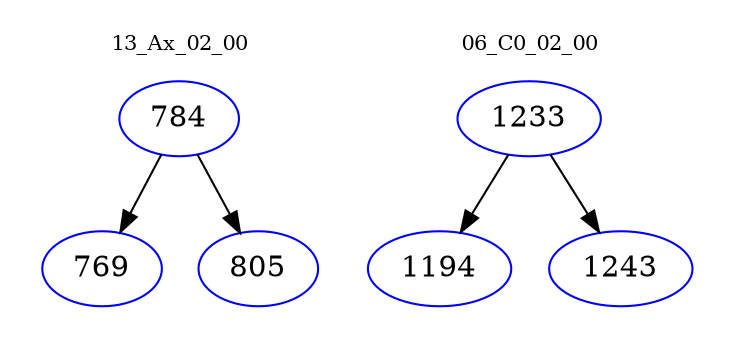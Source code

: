 digraph{
subgraph cluster_0 {
color = white
label = "13_Ax_02_00";
fontsize=10;
T0_784 [label="784", color="blue"]
T0_784 -> T0_769 [color="black"]
T0_769 [label="769", color="blue"]
T0_784 -> T0_805 [color="black"]
T0_805 [label="805", color="blue"]
}
subgraph cluster_1 {
color = white
label = "06_C0_02_00";
fontsize=10;
T1_1233 [label="1233", color="blue"]
T1_1233 -> T1_1194 [color="black"]
T1_1194 [label="1194", color="blue"]
T1_1233 -> T1_1243 [color="black"]
T1_1243 [label="1243", color="blue"]
}
}
